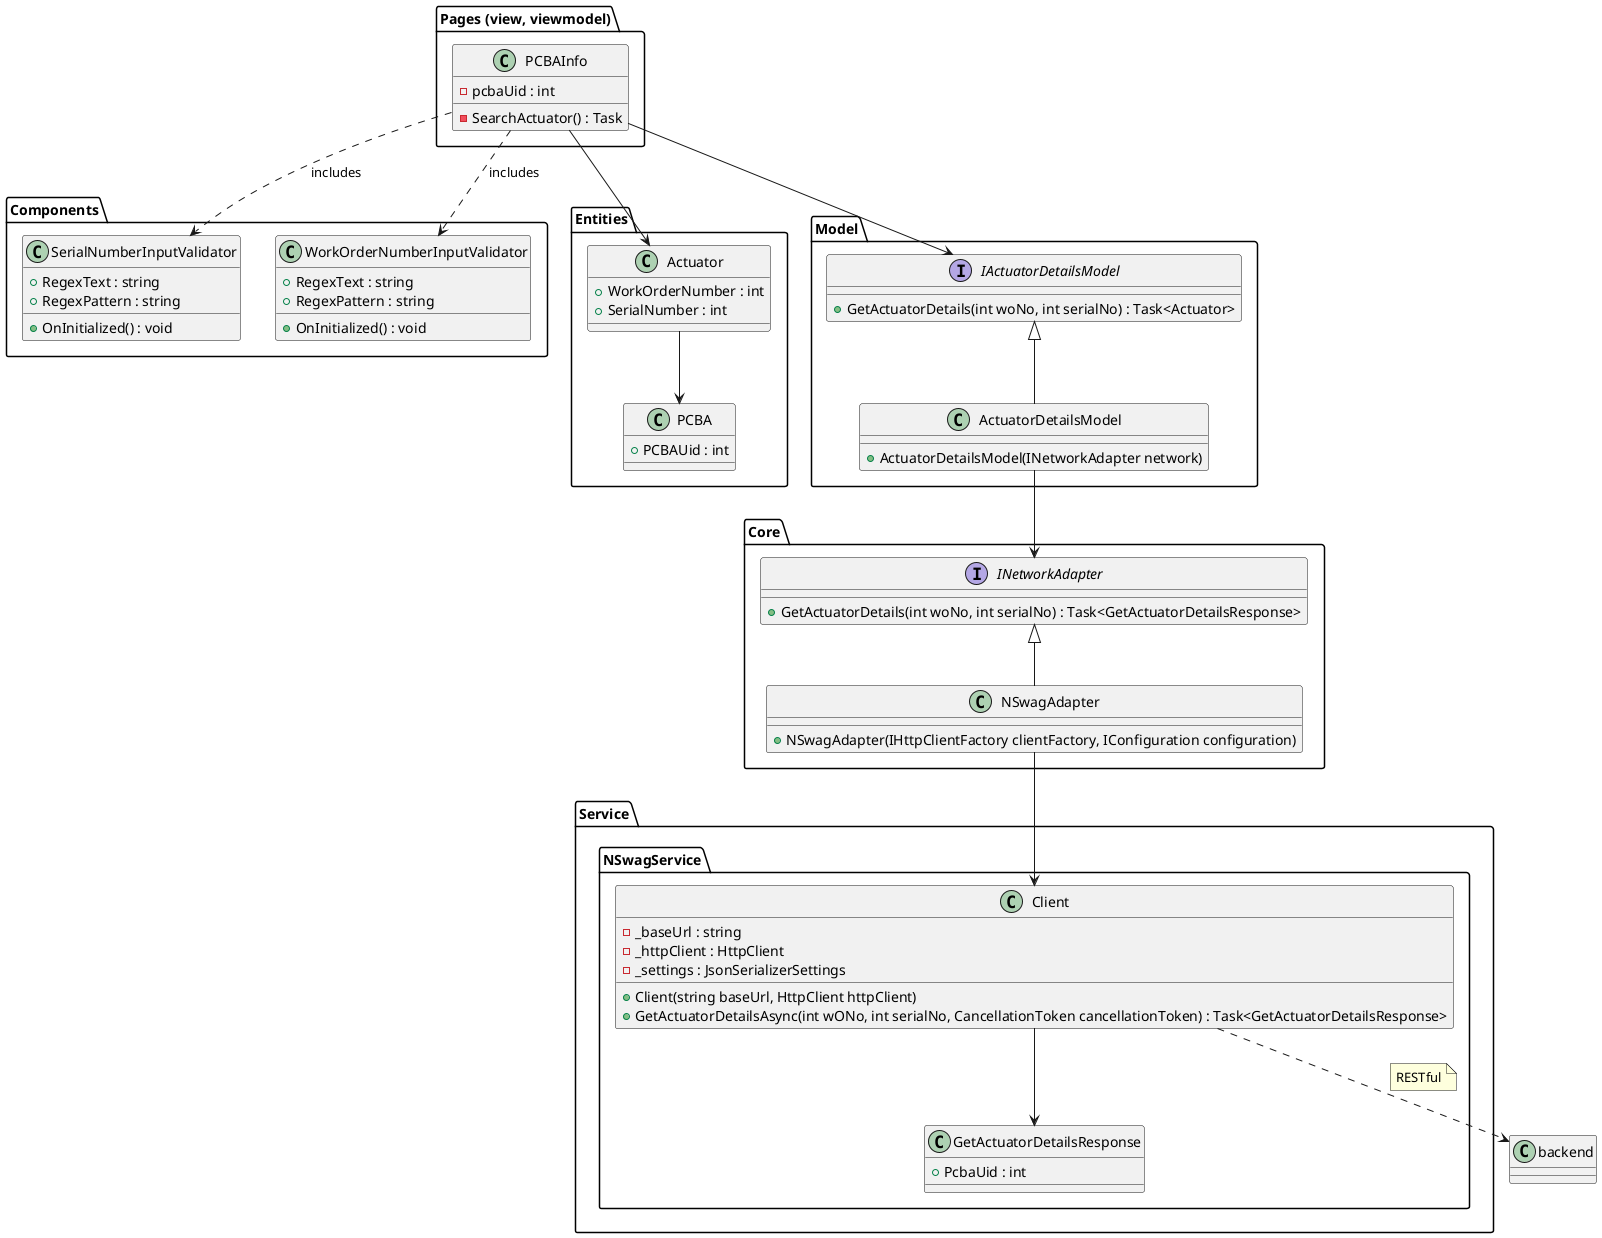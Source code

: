 @startuml

package "Pages (view, viewmodel)"{
    class PCBAInfo{
        -pcbaUid : int
        -SearchActuator() : Task
    }
}

package "Components"{
    class SerialNumberInputValidator{
        +RegexText : string
        +RegexPattern : string
        +OnInitialized() : void
    }
    
    class WorkOrderNumberInputValidator{
        +RegexText : string
        +RegexPattern : string
        +OnInitialized() : void
    }
}

package "Entities"{
    class Actuator{
        +WorkOrderNumber : int
        +SerialNumber : int
    }
    
    class PCBA{
    +PCBAUid : int
    }
    
    Actuator --> PCBA
}

package "Model"{
    interface IActuatorDetailsModel{
        +GetActuatorDetails(int woNo, int serialNo) : Task<Actuator>
    }
    
    class ActuatorDetailsModel{
        +ActuatorDetailsModel(INetworkAdapter network)
    }
    
    IActuatorDetailsModel <|-- ActuatorDetailsModel
}

package "Core"{
    interface INetworkAdapter{
        +GetActuatorDetails(int woNo, int serialNo) : Task<GetActuatorDetailsResponse>
    }
    
    class NSwagAdapter{
        +NSwagAdapter(IHttpClientFactory clientFactory, IConfiguration configuration)
    }
    
    INetworkAdapter <|-- NSwagAdapter
}

package "Service"{
    package "NSwagService"{
        class Client{
            -_baseUrl : string
            -_httpClient : HttpClient
            -_settings : JsonSerializerSettings      
            +Client(string baseUrl, HttpClient httpClient) 
            +GetActuatorDetailsAsync(int wONo, int serialNo, CancellationToken cancellationToken) : Task<GetActuatorDetailsResponse>
        }
        
        class GetActuatorDetailsResponse{
         +PcbaUid : int
        }
        
        Client --> GetActuatorDetailsResponse
    }
}

PCBAInfo --> Actuator
PCBAInfo --> IActuatorDetailsModel
PCBAInfo ..> SerialNumberInputValidator : includes
PCBAInfo ..> WorkOrderNumberInputValidator : includes
ActuatorDetailsModel --> INetworkAdapter
NSwagAdapter --> Client
Client ..> backend
note right on link
    RESTful
end note

@enduml